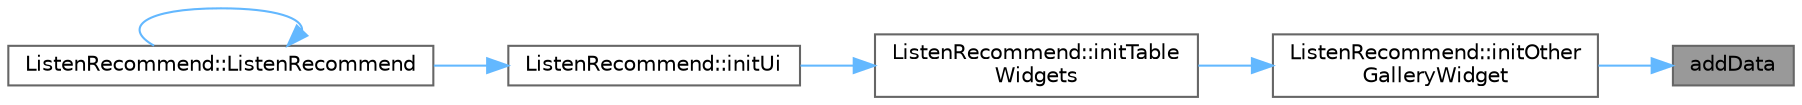 digraph "addData"
{
 // LATEX_PDF_SIZE
  bgcolor="transparent";
  edge [fontname=Helvetica,fontsize=10,labelfontname=Helvetica,labelfontsize=10];
  node [fontname=Helvetica,fontsize=10,shape=box,height=0.2,width=0.4];
  rankdir="RL";
  Node1 [id="Node000001",label="addData",height=0.2,width=0.4,color="gray40", fillcolor="grey60", style="filled", fontcolor="black",tooltip="添加照片卡片数据"];
  Node1 -> Node2 [id="edge1_Node000001_Node000002",dir="back",color="steelblue1",style="solid",tooltip=" "];
  Node2 [id="Node000002",label="ListenRecommend::initOther\lGalleryWidget",height=0.2,width=0.4,color="grey40", fillcolor="white", style="filled",URL="$class_listen_recommend.html#a95a991169c83590b1eb0132626c7ecb3",tooltip="初始化其他分类画廊"];
  Node2 -> Node3 [id="edge2_Node000002_Node000003",dir="back",color="steelblue1",style="solid",tooltip=" "];
  Node3 [id="Node000003",label="ListenRecommend::initTable\lWidgets",height=0.2,width=0.4,color="grey40", fillcolor="white", style="filled",URL="$class_listen_recommend.html#a9917a30d9178a4353dfb73248b253fac",tooltip="初始化表格控件"];
  Node3 -> Node4 [id="edge3_Node000003_Node000004",dir="back",color="steelblue1",style="solid",tooltip=" "];
  Node4 [id="Node000004",label="ListenRecommend::initUi",height=0.2,width=0.4,color="grey40", fillcolor="white", style="filled",URL="$class_listen_recommend.html#afba6e95967cc3eb25fd518f7bde6ec04",tooltip="初始化界面"];
  Node4 -> Node5 [id="edge4_Node000004_Node000005",dir="back",color="steelblue1",style="solid",tooltip=" "];
  Node5 [id="Node000005",label="ListenRecommend::ListenRecommend",height=0.2,width=0.4,color="grey40", fillcolor="white", style="filled",URL="$class_listen_recommend.html#a921db3540ce943917c8fffc98a9df10f",tooltip="构造函数，初始化推荐界面"];
  Node5 -> Node5 [id="edge5_Node000005_Node000005",dir="back",color="steelblue1",style="solid",tooltip=" "];
}
